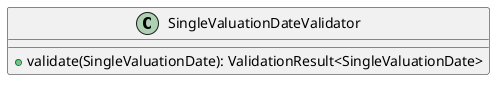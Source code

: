 @startuml

    class SingleValuationDateValidator [[SingleValuationDateValidator.html]] {
        +validate(SingleValuationDate): ValidationResult<SingleValuationDate>
    }

@enduml
